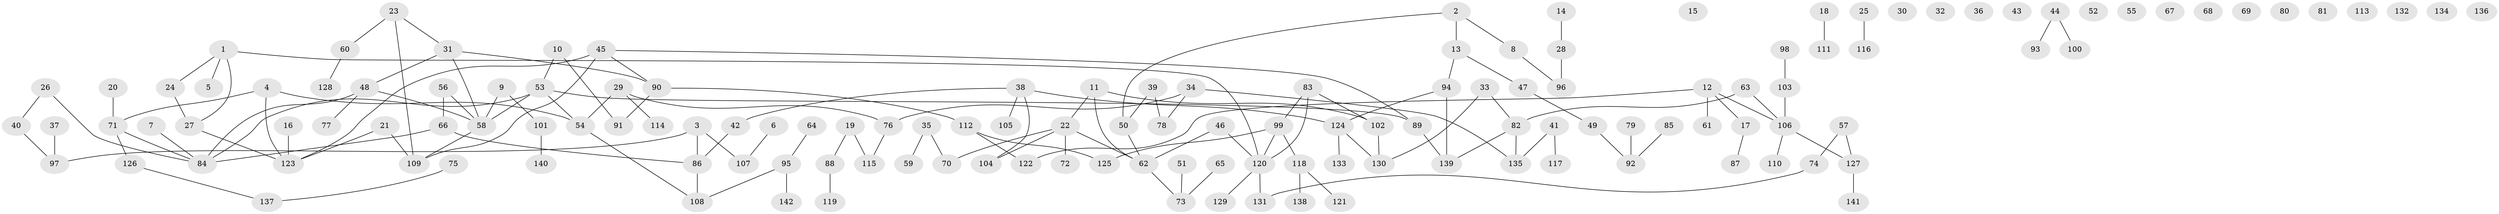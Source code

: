 // Generated by graph-tools (version 1.1) at 2025/40/03/09/25 04:40:07]
// undirected, 142 vertices, 148 edges
graph export_dot {
graph [start="1"]
  node [color=gray90,style=filled];
  1;
  2;
  3;
  4;
  5;
  6;
  7;
  8;
  9;
  10;
  11;
  12;
  13;
  14;
  15;
  16;
  17;
  18;
  19;
  20;
  21;
  22;
  23;
  24;
  25;
  26;
  27;
  28;
  29;
  30;
  31;
  32;
  33;
  34;
  35;
  36;
  37;
  38;
  39;
  40;
  41;
  42;
  43;
  44;
  45;
  46;
  47;
  48;
  49;
  50;
  51;
  52;
  53;
  54;
  55;
  56;
  57;
  58;
  59;
  60;
  61;
  62;
  63;
  64;
  65;
  66;
  67;
  68;
  69;
  70;
  71;
  72;
  73;
  74;
  75;
  76;
  77;
  78;
  79;
  80;
  81;
  82;
  83;
  84;
  85;
  86;
  87;
  88;
  89;
  90;
  91;
  92;
  93;
  94;
  95;
  96;
  97;
  98;
  99;
  100;
  101;
  102;
  103;
  104;
  105;
  106;
  107;
  108;
  109;
  110;
  111;
  112;
  113;
  114;
  115;
  116;
  117;
  118;
  119;
  120;
  121;
  122;
  123;
  124;
  125;
  126;
  127;
  128;
  129;
  130;
  131;
  132;
  133;
  134;
  135;
  136;
  137;
  138;
  139;
  140;
  141;
  142;
  1 -- 5;
  1 -- 24;
  1 -- 27;
  1 -- 120;
  2 -- 8;
  2 -- 13;
  2 -- 50;
  3 -- 86;
  3 -- 97;
  3 -- 107;
  4 -- 54;
  4 -- 71;
  4 -- 123;
  6 -- 107;
  7 -- 84;
  8 -- 96;
  9 -- 58;
  9 -- 101;
  10 -- 53;
  10 -- 91;
  11 -- 22;
  11 -- 62;
  11 -- 102;
  12 -- 17;
  12 -- 61;
  12 -- 106;
  12 -- 122;
  13 -- 47;
  13 -- 94;
  14 -- 28;
  16 -- 123;
  17 -- 87;
  18 -- 111;
  19 -- 88;
  19 -- 115;
  20 -- 71;
  21 -- 109;
  21 -- 123;
  22 -- 62;
  22 -- 70;
  22 -- 72;
  22 -- 104;
  23 -- 31;
  23 -- 60;
  23 -- 109;
  24 -- 27;
  25 -- 116;
  26 -- 40;
  26 -- 84;
  27 -- 123;
  28 -- 96;
  29 -- 54;
  29 -- 76;
  29 -- 114;
  31 -- 48;
  31 -- 58;
  31 -- 90;
  33 -- 82;
  33 -- 130;
  34 -- 76;
  34 -- 78;
  34 -- 135;
  35 -- 59;
  35 -- 70;
  37 -- 97;
  38 -- 42;
  38 -- 104;
  38 -- 105;
  38 -- 124;
  39 -- 50;
  39 -- 78;
  40 -- 97;
  41 -- 117;
  41 -- 135;
  42 -- 86;
  44 -- 93;
  44 -- 100;
  45 -- 89;
  45 -- 90;
  45 -- 109;
  45 -- 123;
  46 -- 62;
  46 -- 120;
  47 -- 49;
  48 -- 58;
  48 -- 77;
  48 -- 84;
  49 -- 92;
  50 -- 62;
  51 -- 73;
  53 -- 54;
  53 -- 58;
  53 -- 84;
  53 -- 89;
  54 -- 108;
  56 -- 58;
  56 -- 66;
  57 -- 74;
  57 -- 127;
  58 -- 109;
  60 -- 128;
  62 -- 73;
  63 -- 82;
  63 -- 106;
  64 -- 95;
  65 -- 73;
  66 -- 84;
  66 -- 86;
  71 -- 84;
  71 -- 126;
  74 -- 131;
  75 -- 137;
  76 -- 115;
  79 -- 92;
  82 -- 135;
  82 -- 139;
  83 -- 99;
  83 -- 102;
  83 -- 120;
  85 -- 92;
  86 -- 108;
  88 -- 119;
  89 -- 139;
  90 -- 91;
  90 -- 112;
  94 -- 124;
  94 -- 139;
  95 -- 108;
  95 -- 142;
  98 -- 103;
  99 -- 118;
  99 -- 120;
  99 -- 125;
  101 -- 140;
  102 -- 130;
  103 -- 106;
  106 -- 110;
  106 -- 127;
  112 -- 122;
  112 -- 125;
  118 -- 121;
  118 -- 138;
  120 -- 129;
  120 -- 131;
  124 -- 130;
  124 -- 133;
  126 -- 137;
  127 -- 141;
}
